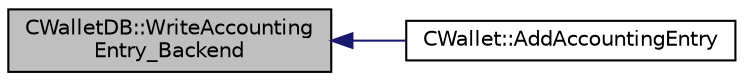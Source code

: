 digraph "CWalletDB::WriteAccountingEntry_Backend"
{
  edge [fontname="Helvetica",fontsize="10",labelfontname="Helvetica",labelfontsize="10"];
  node [fontname="Helvetica",fontsize="10",shape=record];
  rankdir="LR";
  Node89 [label="CWalletDB::WriteAccounting\lEntry_Backend",height=0.2,width=0.4,color="black", fillcolor="grey75", style="filled", fontcolor="black"];
  Node89 -> Node90 [dir="back",color="midnightblue",fontsize="10",style="solid",fontname="Helvetica"];
  Node90 [label="CWallet::AddAccountingEntry",height=0.2,width=0.4,color="black", fillcolor="white", style="filled",URL="$d2/de5/class_c_wallet.html#a95e868e708b79ac46229aca24d557702"];
}
